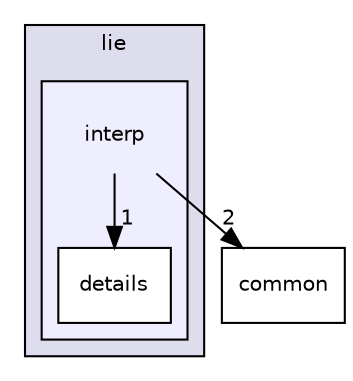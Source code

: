 digraph "/home/runner/work/Sophus/Sophus/cpp/sophus/lie/interp" {
  compound=true
  node [ fontsize="10", fontname="Helvetica"];
  edge [ labelfontsize="10", labelfontname="Helvetica"];
  subgraph clusterdir_e4d7764f299ff37161f14b275a37fe93 {
    graph [ bgcolor="#ddddee", pencolor="black", label="lie" fontname="Helvetica", fontsize="10", URL="dir_e4d7764f299ff37161f14b275a37fe93.html"]
  subgraph clusterdir_76e3ff7290a95df4570c2843dee77480 {
    graph [ bgcolor="#eeeeff", pencolor="black", label="" URL="dir_76e3ff7290a95df4570c2843dee77480.html"];
    dir_76e3ff7290a95df4570c2843dee77480 [shape=plaintext label="interp"];
    dir_c8df73e35c6ecdc4dd096f44b4b2d48c [shape=box label="details" color="black" fillcolor="white" style="filled" URL="dir_c8df73e35c6ecdc4dd096f44b4b2d48c.html"];
  }
  }
  dir_a7082e164d91aec3b9943421365f2e0b [shape=box label="common" URL="dir_a7082e164d91aec3b9943421365f2e0b.html"];
  dir_76e3ff7290a95df4570c2843dee77480->dir_a7082e164d91aec3b9943421365f2e0b [headlabel="2", labeldistance=1.5 headhref="dir_000010_000004.html"];
  dir_76e3ff7290a95df4570c2843dee77480->dir_c8df73e35c6ecdc4dd096f44b4b2d48c [headlabel="1", labeldistance=1.5 headhref="dir_000010_000018.html"];
}
